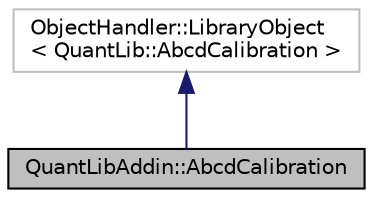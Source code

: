 digraph "QuantLibAddin::AbcdCalibration"
{
  edge [fontname="Helvetica",fontsize="10",labelfontname="Helvetica",labelfontsize="10"];
  node [fontname="Helvetica",fontsize="10",shape=record];
  Node2 [label="QuantLibAddin::AbcdCalibration",height=0.2,width=0.4,color="black", fillcolor="grey75", style="filled", fontcolor="black"];
  Node3 -> Node2 [dir="back",color="midnightblue",fontsize="10",style="solid",fontname="Helvetica"];
  Node3 [label="ObjectHandler::LibraryObject\l\< QuantLib::AbcdCalibration \>",height=0.2,width=0.4,color="grey75", fillcolor="white", style="filled"];
}
